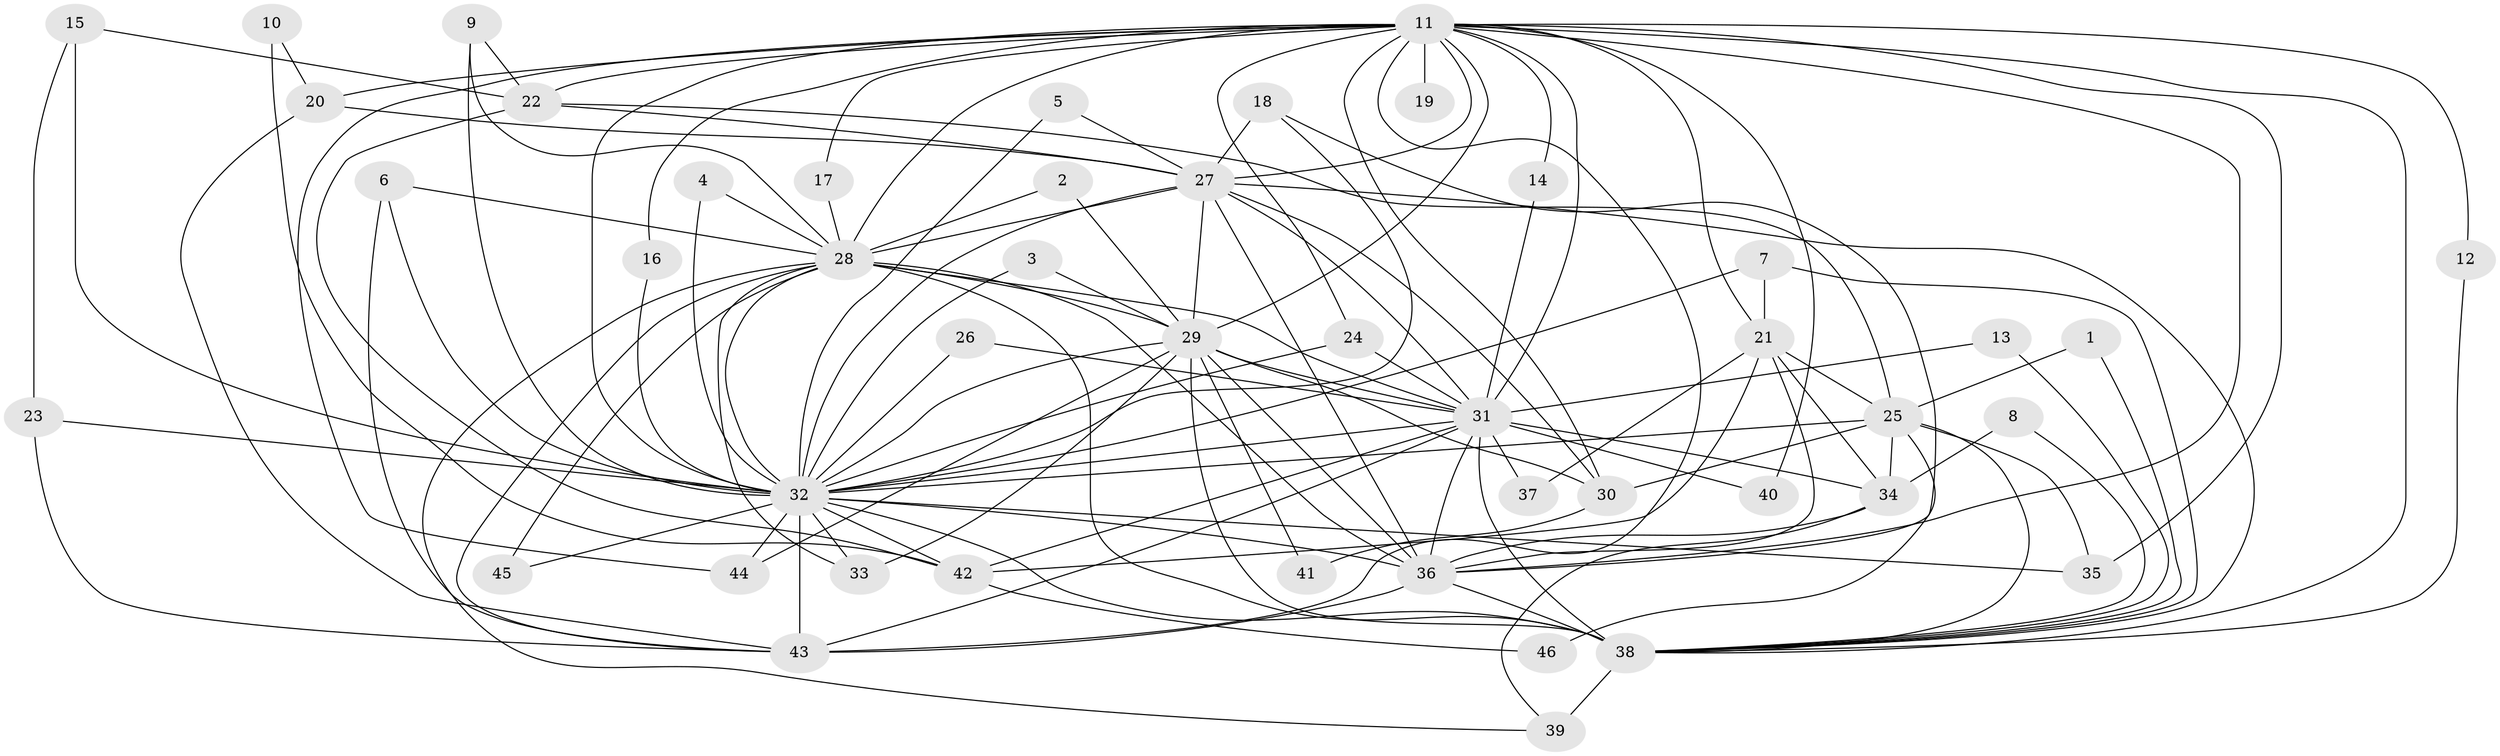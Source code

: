 // original degree distribution, {13: 0.010869565217391304, 21: 0.021739130434782608, 35: 0.010869565217391304, 17: 0.03260869565217391, 20: 0.010869565217391304, 19: 0.010869565217391304, 11: 0.010869565217391304, 6: 0.05434782608695652, 7: 0.010869565217391304, 3: 0.20652173913043478, 4: 0.05434782608695652, 2: 0.5434782608695652, 8: 0.010869565217391304, 5: 0.010869565217391304}
// Generated by graph-tools (version 1.1) at 2025/25/03/09/25 03:25:45]
// undirected, 46 vertices, 125 edges
graph export_dot {
graph [start="1"]
  node [color=gray90,style=filled];
  1;
  2;
  3;
  4;
  5;
  6;
  7;
  8;
  9;
  10;
  11;
  12;
  13;
  14;
  15;
  16;
  17;
  18;
  19;
  20;
  21;
  22;
  23;
  24;
  25;
  26;
  27;
  28;
  29;
  30;
  31;
  32;
  33;
  34;
  35;
  36;
  37;
  38;
  39;
  40;
  41;
  42;
  43;
  44;
  45;
  46;
  1 -- 25 [weight=1.0];
  1 -- 38 [weight=1.0];
  2 -- 28 [weight=1.0];
  2 -- 29 [weight=1.0];
  3 -- 29 [weight=1.0];
  3 -- 32 [weight=1.0];
  4 -- 28 [weight=1.0];
  4 -- 32 [weight=1.0];
  5 -- 27 [weight=1.0];
  5 -- 32 [weight=1.0];
  6 -- 28 [weight=1.0];
  6 -- 32 [weight=1.0];
  6 -- 43 [weight=1.0];
  7 -- 21 [weight=1.0];
  7 -- 32 [weight=1.0];
  7 -- 38 [weight=1.0];
  8 -- 34 [weight=1.0];
  8 -- 38 [weight=1.0];
  9 -- 22 [weight=1.0];
  9 -- 28 [weight=1.0];
  9 -- 32 [weight=1.0];
  10 -- 20 [weight=1.0];
  10 -- 42 [weight=1.0];
  11 -- 12 [weight=1.0];
  11 -- 14 [weight=1.0];
  11 -- 16 [weight=1.0];
  11 -- 17 [weight=1.0];
  11 -- 19 [weight=1.0];
  11 -- 20 [weight=1.0];
  11 -- 21 [weight=1.0];
  11 -- 22 [weight=1.0];
  11 -- 24 [weight=1.0];
  11 -- 27 [weight=2.0];
  11 -- 28 [weight=4.0];
  11 -- 29 [weight=2.0];
  11 -- 30 [weight=1.0];
  11 -- 31 [weight=2.0];
  11 -- 32 [weight=4.0];
  11 -- 35 [weight=1.0];
  11 -- 36 [weight=3.0];
  11 -- 38 [weight=2.0];
  11 -- 40 [weight=1.0];
  11 -- 43 [weight=1.0];
  11 -- 44 [weight=1.0];
  12 -- 38 [weight=1.0];
  13 -- 31 [weight=1.0];
  13 -- 38 [weight=1.0];
  14 -- 31 [weight=1.0];
  15 -- 22 [weight=1.0];
  15 -- 23 [weight=1.0];
  15 -- 32 [weight=1.0];
  16 -- 32 [weight=1.0];
  17 -- 28 [weight=1.0];
  18 -- 27 [weight=1.0];
  18 -- 32 [weight=1.0];
  18 -- 36 [weight=1.0];
  20 -- 27 [weight=1.0];
  20 -- 43 [weight=1.0];
  21 -- 25 [weight=1.0];
  21 -- 34 [weight=1.0];
  21 -- 36 [weight=1.0];
  21 -- 37 [weight=1.0];
  21 -- 42 [weight=1.0];
  22 -- 25 [weight=1.0];
  22 -- 27 [weight=1.0];
  22 -- 42 [weight=1.0];
  23 -- 32 [weight=1.0];
  23 -- 43 [weight=1.0];
  24 -- 31 [weight=1.0];
  24 -- 32 [weight=1.0];
  25 -- 30 [weight=1.0];
  25 -- 32 [weight=1.0];
  25 -- 34 [weight=1.0];
  25 -- 35 [weight=1.0];
  25 -- 38 [weight=1.0];
  25 -- 46 [weight=1.0];
  26 -- 31 [weight=1.0];
  26 -- 32 [weight=1.0];
  27 -- 28 [weight=3.0];
  27 -- 29 [weight=1.0];
  27 -- 30 [weight=2.0];
  27 -- 31 [weight=1.0];
  27 -- 32 [weight=2.0];
  27 -- 36 [weight=2.0];
  27 -- 38 [weight=1.0];
  28 -- 29 [weight=2.0];
  28 -- 31 [weight=2.0];
  28 -- 32 [weight=2.0];
  28 -- 33 [weight=1.0];
  28 -- 36 [weight=2.0];
  28 -- 38 [weight=2.0];
  28 -- 39 [weight=1.0];
  28 -- 43 [weight=1.0];
  28 -- 45 [weight=1.0];
  29 -- 30 [weight=2.0];
  29 -- 31 [weight=1.0];
  29 -- 32 [weight=1.0];
  29 -- 33 [weight=1.0];
  29 -- 36 [weight=3.0];
  29 -- 38 [weight=1.0];
  29 -- 41 [weight=1.0];
  29 -- 44 [weight=1.0];
  30 -- 41 [weight=1.0];
  31 -- 32 [weight=2.0];
  31 -- 34 [weight=1.0];
  31 -- 36 [weight=2.0];
  31 -- 37 [weight=1.0];
  31 -- 38 [weight=2.0];
  31 -- 40 [weight=1.0];
  31 -- 42 [weight=1.0];
  31 -- 43 [weight=1.0];
  32 -- 33 [weight=1.0];
  32 -- 35 [weight=2.0];
  32 -- 36 [weight=1.0];
  32 -- 38 [weight=2.0];
  32 -- 42 [weight=1.0];
  32 -- 43 [weight=1.0];
  32 -- 44 [weight=1.0];
  32 -- 45 [weight=1.0];
  34 -- 36 [weight=3.0];
  34 -- 39 [weight=1.0];
  36 -- 38 [weight=2.0];
  36 -- 43 [weight=2.0];
  38 -- 39 [weight=2.0];
  42 -- 46 [weight=1.0];
}
